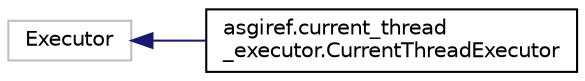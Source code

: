 digraph "Graphical Class Hierarchy"
{
 // LATEX_PDF_SIZE
  edge [fontname="Helvetica",fontsize="10",labelfontname="Helvetica",labelfontsize="10"];
  node [fontname="Helvetica",fontsize="10",shape=record];
  rankdir="LR";
  Node16058 [label="Executor",height=0.2,width=0.4,color="grey75", fillcolor="white", style="filled",tooltip=" "];
  Node16058 -> Node0 [dir="back",color="midnightblue",fontsize="10",style="solid",fontname="Helvetica"];
  Node0 [label="asgiref.current_thread\l_executor.CurrentThreadExecutor",height=0.2,width=0.4,color="black", fillcolor="white", style="filled",URL="$classasgiref_1_1current__thread__executor_1_1CurrentThreadExecutor.html",tooltip=" "];
}
